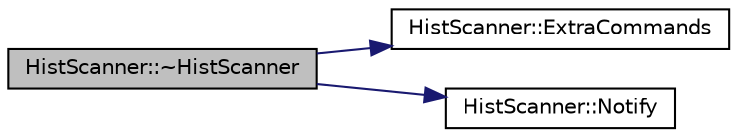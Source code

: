 digraph "HistScanner::~HistScanner"
{
  edge [fontname="Helvetica",fontsize="10",labelfontname="Helvetica",labelfontsize="10"];
  node [fontname="Helvetica",fontsize="10",shape=record];
  rankdir="LR";
  Node1 [label="HistScanner::~HistScanner",height=0.2,width=0.4,color="black", fillcolor="grey75", style="filled", fontcolor="black"];
  Node1 -> Node2 [color="midnightblue",fontsize="10",style="solid",fontname="Helvetica"];
  Node2 [label="HistScanner::ExtraCommands",height=0.2,width=0.4,color="black", fillcolor="white", style="filled",URL="$d0/db3/class_hist_scanner.html#a503af2ea3c33e92be6af71af777f3176"];
  Node1 -> Node3 [color="midnightblue",fontsize="10",style="solid",fontname="Helvetica"];
  Node3 [label="HistScanner::Notify",height=0.2,width=0.4,color="black", fillcolor="white", style="filled",URL="$d0/db3/class_hist_scanner.html#a6eb4a2e97fe8b24beade26dfa9d99616"];
}
